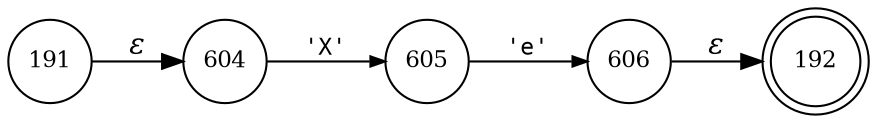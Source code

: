 digraph ATN {
rankdir=LR;
s192[fontsize=11, label="192", shape=doublecircle, fixedsize=true, width=.6];
s604[fontsize=11,label="604", shape=circle, fixedsize=true, width=.55, peripheries=1];
s605[fontsize=11,label="605", shape=circle, fixedsize=true, width=.55, peripheries=1];
s606[fontsize=11,label="606", shape=circle, fixedsize=true, width=.55, peripheries=1];
s191[fontsize=11,label="191", shape=circle, fixedsize=true, width=.55, peripheries=1];
s191 -> s604 [fontname="Times-Italic", label="&epsilon;"];
s604 -> s605 [fontsize=11, fontname="Courier", arrowsize=.7, label = "'X'", arrowhead = normal];
s605 -> s606 [fontsize=11, fontname="Courier", arrowsize=.7, label = "'e'", arrowhead = normal];
s606 -> s192 [fontname="Times-Italic", label="&epsilon;"];
}